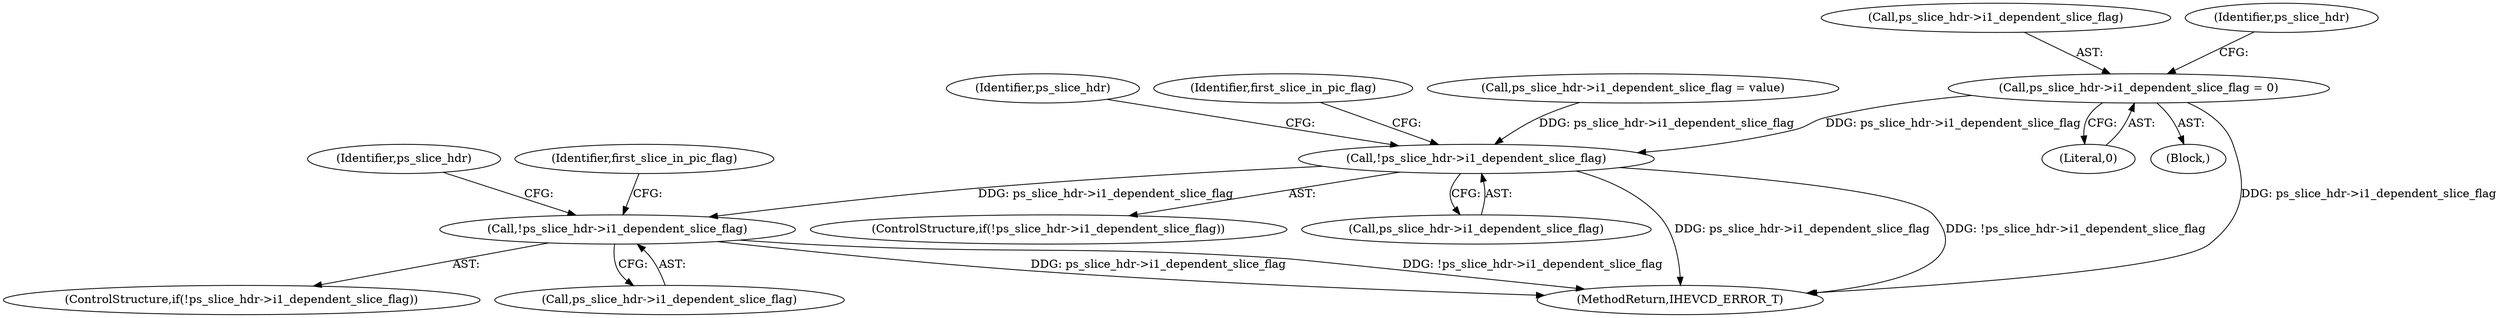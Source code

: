 digraph "0_Android_7c9be319a279654e55a6d757265f88c61a16a4d5@pointer" {
"1000473" [label="(Call,ps_slice_hdr->i1_dependent_slice_flag = 0)"];
"1000556" [label="(Call,!ps_slice_hdr->i1_dependent_slice_flag)"];
"1002465" [label="(Call,!ps_slice_hdr->i1_dependent_slice_flag)"];
"1000563" [label="(Identifier,ps_slice_hdr)"];
"1002465" [label="(Call,!ps_slice_hdr->i1_dependent_slice_flag)"];
"1000477" [label="(Literal,0)"];
"1000555" [label="(ControlStructure,if(!ps_slice_hdr->i1_dependent_slice_flag))"];
"1001637" [label="(Identifier,first_slice_in_pic_flag)"];
"1000557" [label="(Call,ps_slice_hdr->i1_dependent_slice_flag)"];
"1000473" [label="(Call,ps_slice_hdr->i1_dependent_slice_flag = 0)"];
"1000472" [label="(Block,)"];
"1000556" [label="(Call,!ps_slice_hdr->i1_dependent_slice_flag)"];
"1002472" [label="(Identifier,ps_slice_hdr)"];
"1002509" [label="(Identifier,first_slice_in_pic_flag)"];
"1002464" [label="(ControlStructure,if(!ps_slice_hdr->i1_dependent_slice_flag))"];
"1000474" [label="(Call,ps_slice_hdr->i1_dependent_slice_flag)"];
"1002466" [label="(Call,ps_slice_hdr->i1_dependent_slice_flag)"];
"1000480" [label="(Identifier,ps_slice_hdr)"];
"1002661" [label="(MethodReturn,IHEVCD_ERROR_T)"];
"1000466" [label="(Call,ps_slice_hdr->i1_dependent_slice_flag = value)"];
"1000473" -> "1000472"  [label="AST: "];
"1000473" -> "1000477"  [label="CFG: "];
"1000474" -> "1000473"  [label="AST: "];
"1000477" -> "1000473"  [label="AST: "];
"1000480" -> "1000473"  [label="CFG: "];
"1000473" -> "1002661"  [label="DDG: ps_slice_hdr->i1_dependent_slice_flag"];
"1000473" -> "1000556"  [label="DDG: ps_slice_hdr->i1_dependent_slice_flag"];
"1000556" -> "1000555"  [label="AST: "];
"1000556" -> "1000557"  [label="CFG: "];
"1000557" -> "1000556"  [label="AST: "];
"1000563" -> "1000556"  [label="CFG: "];
"1001637" -> "1000556"  [label="CFG: "];
"1000556" -> "1002661"  [label="DDG: ps_slice_hdr->i1_dependent_slice_flag"];
"1000556" -> "1002661"  [label="DDG: !ps_slice_hdr->i1_dependent_slice_flag"];
"1000466" -> "1000556"  [label="DDG: ps_slice_hdr->i1_dependent_slice_flag"];
"1000556" -> "1002465"  [label="DDG: ps_slice_hdr->i1_dependent_slice_flag"];
"1002465" -> "1002464"  [label="AST: "];
"1002465" -> "1002466"  [label="CFG: "];
"1002466" -> "1002465"  [label="AST: "];
"1002472" -> "1002465"  [label="CFG: "];
"1002509" -> "1002465"  [label="CFG: "];
"1002465" -> "1002661"  [label="DDG: ps_slice_hdr->i1_dependent_slice_flag"];
"1002465" -> "1002661"  [label="DDG: !ps_slice_hdr->i1_dependent_slice_flag"];
}
